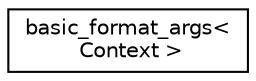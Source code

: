 digraph "Graphical Class Hierarchy"
{
  edge [fontname="Helvetica",fontsize="10",labelfontname="Helvetica",labelfontsize="10"];
  node [fontname="Helvetica",fontsize="10",shape=record];
  rankdir="LR";
  Node1 [label="basic_format_args\<\l Context \>",height=0.2,width=0.4,color="black", fillcolor="white", style="filled",URL="$classbasic__format__args.html"];
}
